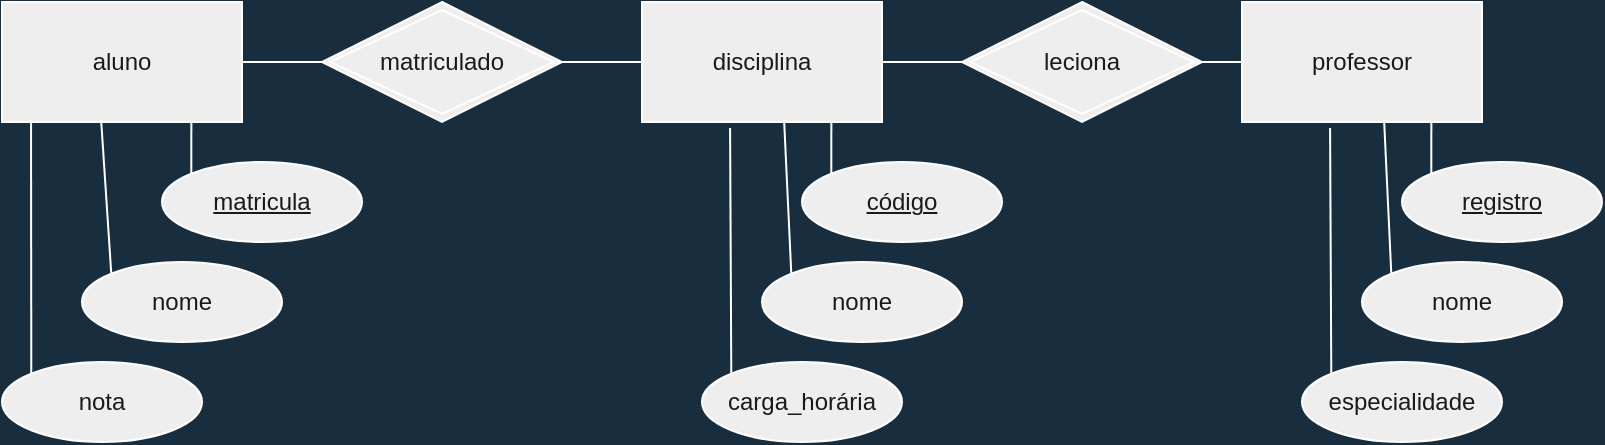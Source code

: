 <mxfile version="20.1.1" type="github"><diagram id="u69OcOWmdeRNyYscXXdh" name="Page-1"><mxGraphModel dx="1422" dy="772" grid="1" gridSize="10" guides="1" tooltips="1" connect="1" arrows="1" fold="1" page="1" pageScale="1" pageWidth="827" pageHeight="1169" background="#182E3E" math="0" shadow="0"><root><mxCell id="0"/><mxCell id="1" parent="0"/><mxCell id="u0Ow2CFUcRsYsx1r8JJb-2" value="aluno" style="rounded=0;whiteSpace=wrap;html=1;fillColor=#EEEEEE;strokeColor=#FFFFFF;fontColor=#1A1A1A;" parent="1" vertex="1"><mxGeometry x="20" y="40" width="120" height="60" as="geometry"/></mxCell><mxCell id="iWIKjcgF18MnGuOp523g-32" style="edgeStyle=none;rounded=1;sketch=0;orthogonalLoop=1;jettySize=auto;html=1;exitX=0;exitY=0;exitDx=0;exitDy=0;entryX=0.413;entryY=0.983;entryDx=0;entryDy=0;entryPerimeter=0;fontColor=#FFFFFF;endArrow=none;endFill=0;strokeColor=#FFFFFF;" parent="1" source="iWIKjcgF18MnGuOp523g-27" target="u0Ow2CFUcRsYsx1r8JJb-2" edge="1"><mxGeometry relative="1" as="geometry"/></mxCell><mxCell id="iWIKjcgF18MnGuOp523g-27" value="nome" style="ellipse;whiteSpace=wrap;html=1;align=center;rounded=0;sketch=0;fontColor=#1A1A1A;strokeColor=#FFFFFF;fillColor=#EEEEEE;" parent="1" vertex="1"><mxGeometry x="60" y="170" width="100" height="40" as="geometry"/></mxCell><mxCell id="iWIKjcgF18MnGuOp523g-31" style="edgeStyle=none;rounded=1;sketch=0;orthogonalLoop=1;jettySize=auto;html=1;exitX=0;exitY=0;exitDx=0;exitDy=0;fontColor=#FFFFFF;endArrow=none;endFill=0;strokeColor=#FFFFFF;entryX=0.789;entryY=1;entryDx=0;entryDy=0;entryPerimeter=0;" parent="1" source="iWIKjcgF18MnGuOp523g-28" target="u0Ow2CFUcRsYsx1r8JJb-2" edge="1"><mxGeometry relative="1" as="geometry"><mxPoint x="115" y="110" as="targetPoint"/></mxGeometry></mxCell><mxCell id="iWIKjcgF18MnGuOp523g-28" value="matricula" style="ellipse;whiteSpace=wrap;html=1;align=center;fontStyle=4;rounded=0;sketch=0;fontColor=#1A1A1A;strokeColor=#FFFFFF;fillColor=#EEEEEE;" parent="1" vertex="1"><mxGeometry x="100" y="120" width="100" height="40" as="geometry"/></mxCell><mxCell id="iWIKjcgF18MnGuOp523g-33" style="edgeStyle=none;rounded=1;sketch=0;orthogonalLoop=1;jettySize=auto;html=1;exitX=0;exitY=0;exitDx=0;exitDy=0;fontColor=#FFFFFF;endArrow=none;endFill=0;strokeColor=#FFFFFF;entryX=0.121;entryY=0.983;entryDx=0;entryDy=0;entryPerimeter=0;" parent="1" source="iWIKjcgF18MnGuOp523g-29" target="u0Ow2CFUcRsYsx1r8JJb-2" edge="1"><mxGeometry relative="1" as="geometry"><mxPoint x="65" y="110" as="targetPoint"/></mxGeometry></mxCell><mxCell id="iWIKjcgF18MnGuOp523g-29" value="nota" style="ellipse;whiteSpace=wrap;html=1;align=center;rounded=0;sketch=0;fontColor=#1A1A1A;strokeColor=#FFFFFF;fillColor=#EEEEEE;" parent="1" vertex="1"><mxGeometry x="20" y="220" width="100" height="40" as="geometry"/></mxCell><mxCell id="iWIKjcgF18MnGuOp523g-60" style="edgeStyle=none;rounded=1;sketch=0;orthogonalLoop=1;jettySize=auto;html=1;exitX=0;exitY=0.5;exitDx=0;exitDy=0;entryX=1;entryY=0.5;entryDx=0;entryDy=0;fontColor=#FFFFFF;endArrow=none;endFill=0;strokeColor=#FFFFFF;" parent="1" source="iWIKjcgF18MnGuOp523g-43" target="u0Ow2CFUcRsYsx1r8JJb-2" edge="1"><mxGeometry relative="1" as="geometry"/></mxCell><mxCell id="iWIKjcgF18MnGuOp523g-43" value="matriculado" style="shape=rhombus;double=1;perimeter=rhombusPerimeter;whiteSpace=wrap;html=1;align=center;rounded=0;sketch=0;fontColor=#1A1A1A;strokeColor=#FFFFFF;fillColor=#EEEEEE;" parent="1" vertex="1"><mxGeometry x="180" y="40" width="120" height="60" as="geometry"/></mxCell><mxCell id="iWIKjcgF18MnGuOp523g-61" style="edgeStyle=none;rounded=1;sketch=0;orthogonalLoop=1;jettySize=auto;html=1;exitX=0;exitY=0.5;exitDx=0;exitDy=0;entryX=1;entryY=0.5;entryDx=0;entryDy=0;fontColor=#FFFFFF;endArrow=none;endFill=0;strokeColor=#FFFFFF;" parent="1" source="iWIKjcgF18MnGuOp523g-51" target="iWIKjcgF18MnGuOp523g-43" edge="1"><mxGeometry relative="1" as="geometry"/></mxCell><mxCell id="iWIKjcgF18MnGuOp523g-51" value="disciplina" style="rounded=0;whiteSpace=wrap;html=1;fillColor=#EEEEEE;strokeColor=#FFFFFF;fontColor=#1A1A1A;" parent="1" vertex="1"><mxGeometry x="340" y="40" width="120" height="60" as="geometry"/></mxCell><mxCell id="iWIKjcgF18MnGuOp523g-52" style="edgeStyle=none;rounded=1;sketch=0;orthogonalLoop=1;jettySize=auto;html=1;exitX=0;exitY=0;exitDx=0;exitDy=0;entryX=0.592;entryY=0.983;entryDx=0;entryDy=0;entryPerimeter=0;fontColor=#FFFFFF;endArrow=none;endFill=0;strokeColor=#FFFFFF;" parent="1" source="iWIKjcgF18MnGuOp523g-53" target="iWIKjcgF18MnGuOp523g-51" edge="1"><mxGeometry relative="1" as="geometry"/></mxCell><mxCell id="iWIKjcgF18MnGuOp523g-53" value="nome" style="ellipse;whiteSpace=wrap;html=1;align=center;rounded=0;sketch=0;fontColor=#1A1A1A;strokeColor=#FFFFFF;fillColor=#EEEEEE;" parent="1" vertex="1"><mxGeometry x="400" y="170" width="100" height="40" as="geometry"/></mxCell><mxCell id="iWIKjcgF18MnGuOp523g-54" style="edgeStyle=none;rounded=1;sketch=0;orthogonalLoop=1;jettySize=auto;html=1;exitX=0;exitY=0;exitDx=0;exitDy=0;fontColor=#FFFFFF;endArrow=none;endFill=0;strokeColor=#FFFFFF;entryX=0.789;entryY=1;entryDx=0;entryDy=0;entryPerimeter=0;" parent="1" target="iWIKjcgF18MnGuOp523g-51" edge="1"><mxGeometry relative="1" as="geometry"><mxPoint x="435" y="110" as="targetPoint"/><mxPoint x="434.645" y="125.858" as="sourcePoint"/></mxGeometry></mxCell><mxCell id="iWIKjcgF18MnGuOp523g-55" style="edgeStyle=none;rounded=1;sketch=0;orthogonalLoop=1;jettySize=auto;html=1;exitX=0;exitY=0;exitDx=0;exitDy=0;fontColor=#FFFFFF;endArrow=none;endFill=0;strokeColor=#FFFFFF;entryX=0.367;entryY=1.05;entryDx=0;entryDy=0;entryPerimeter=0;" parent="1" source="iWIKjcgF18MnGuOp523g-56" target="iWIKjcgF18MnGuOp523g-51" edge="1"><mxGeometry relative="1" as="geometry"><mxPoint x="385" y="110" as="targetPoint"/></mxGeometry></mxCell><mxCell id="iWIKjcgF18MnGuOp523g-56" value="carga_horária" style="ellipse;whiteSpace=wrap;html=1;align=center;rounded=0;sketch=0;fontColor=#1A1A1A;strokeColor=#FFFFFF;fillColor=#EEEEEE;" parent="1" vertex="1"><mxGeometry x="370" y="220" width="100" height="40" as="geometry"/></mxCell><mxCell id="iWIKjcgF18MnGuOp523g-59" value="código" style="ellipse;whiteSpace=wrap;html=1;align=center;fontStyle=4;rounded=0;sketch=0;fontColor=#1A1A1A;strokeColor=#FFFFFF;fillColor=#EEEEEE;" parent="1" vertex="1"><mxGeometry x="420" y="120" width="100" height="40" as="geometry"/></mxCell><mxCell id="iWIKjcgF18MnGuOp523g-71" style="edgeStyle=none;rounded=1;sketch=0;orthogonalLoop=1;jettySize=auto;html=1;exitX=0;exitY=0.5;exitDx=0;exitDy=0;entryX=1;entryY=0.5;entryDx=0;entryDy=0;fontColor=#FFFFFF;endArrow=none;endFill=0;strokeColor=#FFFFFF;" parent="1" source="iWIKjcgF18MnGuOp523g-62" target="iWIKjcgF18MnGuOp523g-51" edge="1"><mxGeometry relative="1" as="geometry"/></mxCell><mxCell id="iWIKjcgF18MnGuOp523g-62" value="leciona" style="shape=rhombus;double=1;perimeter=rhombusPerimeter;whiteSpace=wrap;html=1;align=center;rounded=0;sketch=0;fontColor=#1A1A1A;strokeColor=#FFFFFF;fillColor=#EEEEEE;" parent="1" vertex="1"><mxGeometry x="500" y="40" width="120" height="60" as="geometry"/></mxCell><mxCell id="iWIKjcgF18MnGuOp523g-72" style="edgeStyle=none;rounded=1;sketch=0;orthogonalLoop=1;jettySize=auto;html=1;exitX=0;exitY=0.5;exitDx=0;exitDy=0;entryX=1;entryY=0.5;entryDx=0;entryDy=0;fontColor=#FFFFFF;endArrow=none;endFill=0;strokeColor=#FFFFFF;" parent="1" source="iWIKjcgF18MnGuOp523g-64" target="iWIKjcgF18MnGuOp523g-62" edge="1"><mxGeometry relative="1" as="geometry"/></mxCell><mxCell id="iWIKjcgF18MnGuOp523g-64" value="professor" style="rounded=0;whiteSpace=wrap;html=1;fillColor=#EEEEEE;strokeColor=#FFFFFF;fontColor=#1A1A1A;" parent="1" vertex="1"><mxGeometry x="640" y="40" width="120" height="60" as="geometry"/></mxCell><mxCell id="iWIKjcgF18MnGuOp523g-65" style="edgeStyle=none;rounded=1;sketch=0;orthogonalLoop=1;jettySize=auto;html=1;exitX=0;exitY=0;exitDx=0;exitDy=0;entryX=0.592;entryY=0.983;entryDx=0;entryDy=0;entryPerimeter=0;fontColor=#FFFFFF;endArrow=none;endFill=0;strokeColor=#FFFFFF;" parent="1" source="iWIKjcgF18MnGuOp523g-66" target="iWIKjcgF18MnGuOp523g-64" edge="1"><mxGeometry relative="1" as="geometry"/></mxCell><mxCell id="iWIKjcgF18MnGuOp523g-66" value="nome" style="ellipse;whiteSpace=wrap;html=1;align=center;rounded=0;sketch=0;fontColor=#1A1A1A;strokeColor=#FFFFFF;fillColor=#EEEEEE;" parent="1" vertex="1"><mxGeometry x="700" y="170" width="100" height="40" as="geometry"/></mxCell><mxCell id="iWIKjcgF18MnGuOp523g-67" style="edgeStyle=none;rounded=1;sketch=0;orthogonalLoop=1;jettySize=auto;html=1;exitX=0;exitY=0;exitDx=0;exitDy=0;fontColor=#FFFFFF;endArrow=none;endFill=0;strokeColor=#FFFFFF;entryX=0.789;entryY=1;entryDx=0;entryDy=0;entryPerimeter=0;" parent="1" target="iWIKjcgF18MnGuOp523g-64" edge="1"><mxGeometry relative="1" as="geometry"><mxPoint x="735" y="110" as="targetPoint"/><mxPoint x="734.645" y="125.858" as="sourcePoint"/></mxGeometry></mxCell><mxCell id="iWIKjcgF18MnGuOp523g-68" style="edgeStyle=none;rounded=1;sketch=0;orthogonalLoop=1;jettySize=auto;html=1;exitX=0;exitY=0;exitDx=0;exitDy=0;fontColor=#FFFFFF;endArrow=none;endFill=0;strokeColor=#FFFFFF;entryX=0.367;entryY=1.05;entryDx=0;entryDy=0;entryPerimeter=0;" parent="1" source="iWIKjcgF18MnGuOp523g-69" target="iWIKjcgF18MnGuOp523g-64" edge="1"><mxGeometry relative="1" as="geometry"><mxPoint x="685" y="110" as="targetPoint"/></mxGeometry></mxCell><mxCell id="iWIKjcgF18MnGuOp523g-69" value="especialidade" style="ellipse;whiteSpace=wrap;html=1;align=center;rounded=0;sketch=0;fontColor=#1A1A1A;strokeColor=#FFFFFF;fillColor=#EEEEEE;" parent="1" vertex="1"><mxGeometry x="670" y="220" width="100" height="40" as="geometry"/></mxCell><mxCell id="iWIKjcgF18MnGuOp523g-70" value="registro" style="ellipse;whiteSpace=wrap;html=1;align=center;fontStyle=4;rounded=0;sketch=0;fontColor=#1A1A1A;strokeColor=#FFFFFF;fillColor=#EEEEEE;" parent="1" vertex="1"><mxGeometry x="720" y="120" width="100" height="40" as="geometry"/></mxCell></root></mxGraphModel></diagram></mxfile>